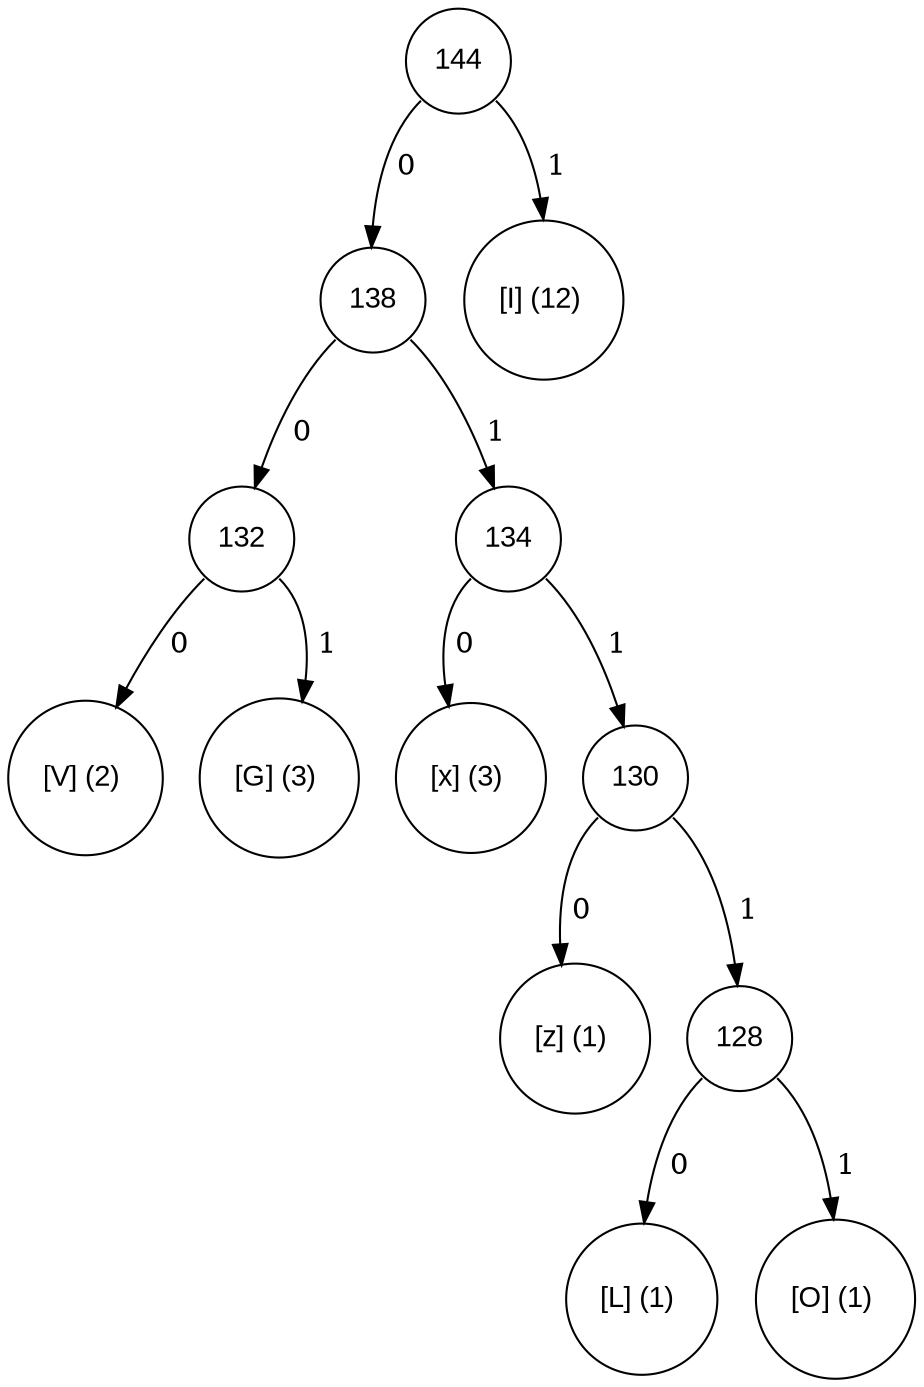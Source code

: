 digraph tree {
	node [fontname="Arial", shape="circle", width=0.5]; 

144:se -> 73 [label = " 1"]; 
73 [label = "[I] (12) "]; 
144:sw -> 138 [label = " 0"]; 
138 [label = "138"]; 
138:sw -> 132 [label = " 0"]; 
132 [label = "132"]; 
132:se -> 71 [label = " 1"]; 
71 [label = "[G] (3) "]; 
132:sw -> 86 [label = " 0"]; 
86 [label = "[V] (2) "]; 
138:se -> 134 [label = " 1"]; 
134 [label = "134"]; 
134:sw -> 120 [label = " 0"]; 
120 [label = "[x] (3) "]; 
134:se -> 130 [label = " 1"]; 
130 [label = "130"]; 
130:sw -> 122 [label = " 0"]; 
122 [label = "[z] (1) "]; 
130:se -> 128 [label = " 1"]; 
128 [label = "128"]; 
128:sw -> 76 [label = " 0"]; 
76 [label = "[L] (1) "]; 
128:se -> 79 [label = " 1"]; 
79 [label = "[O] (1) "]; 
}
